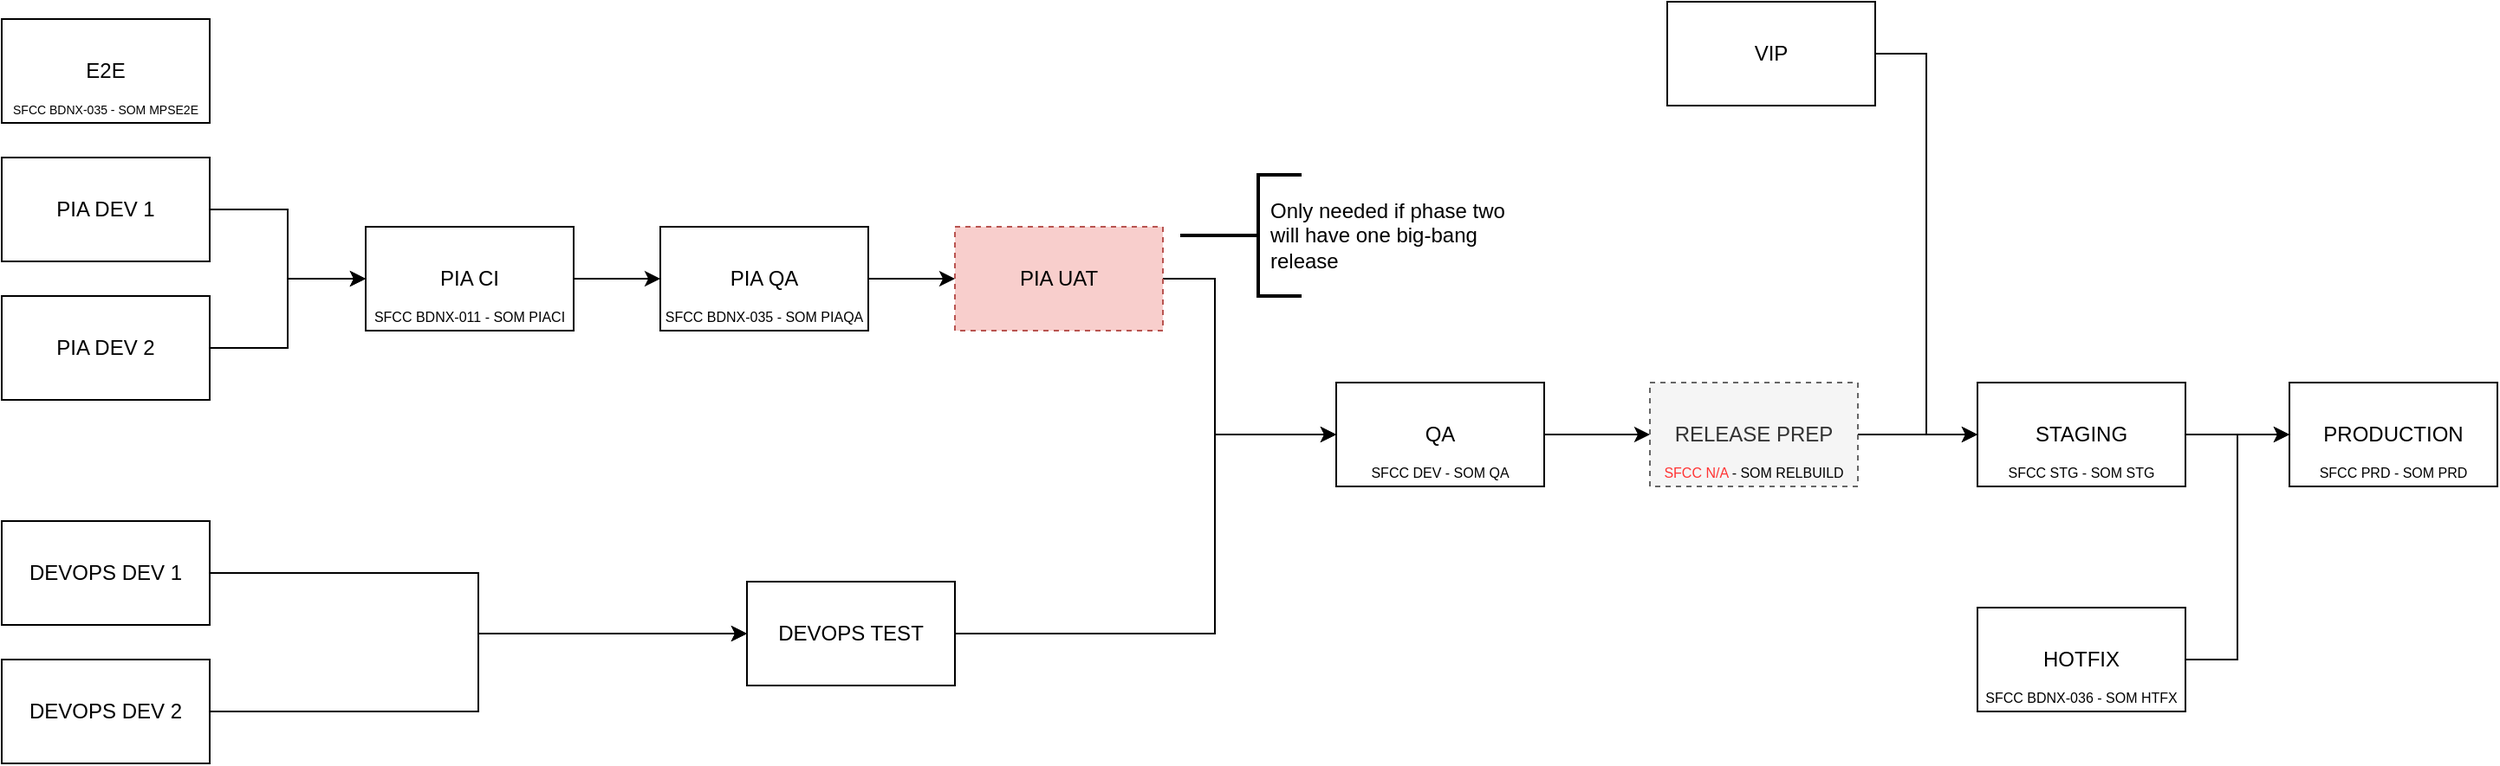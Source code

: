 <mxfile version="24.6.2" type="github">
  <diagram name="Page-1" id="FahryRSCIj2WkVm1qE2B">
    <mxGraphModel dx="395" dy="252" grid="1" gridSize="10" guides="1" tooltips="1" connect="1" arrows="1" fold="1" page="1" pageScale="1" pageWidth="827" pageHeight="1169" math="0" shadow="0">
      <root>
        <mxCell id="0" />
        <mxCell id="1" parent="0" />
        <mxCell id="NcB-SdHmQlG08W69tEKi-23" style="edgeStyle=orthogonalEdgeStyle;rounded=0;orthogonalLoop=1;jettySize=auto;html=1;entryX=0;entryY=0.5;entryDx=0;entryDy=0;" edge="1" parent="1" source="NcB-SdHmQlG08W69tEKi-12" target="NcB-SdHmQlG08W69tEKi-18">
          <mxGeometry relative="1" as="geometry" />
        </mxCell>
        <mxCell id="NcB-SdHmQlG08W69tEKi-12" value="PIA DEV 1" style="rounded=0;whiteSpace=wrap;html=1;" vertex="1" parent="1">
          <mxGeometry x="220" y="280" width="120" height="60" as="geometry" />
        </mxCell>
        <mxCell id="NcB-SdHmQlG08W69tEKi-24" style="edgeStyle=orthogonalEdgeStyle;rounded=0;orthogonalLoop=1;jettySize=auto;html=1;" edge="1" parent="1" source="NcB-SdHmQlG08W69tEKi-13" target="NcB-SdHmQlG08W69tEKi-18">
          <mxGeometry relative="1" as="geometry" />
        </mxCell>
        <mxCell id="NcB-SdHmQlG08W69tEKi-13" value="PIA DEV 2" style="rounded=0;whiteSpace=wrap;html=1;" vertex="1" parent="1">
          <mxGeometry x="220" y="360" width="120" height="60" as="geometry" />
        </mxCell>
        <mxCell id="NcB-SdHmQlG08W69tEKi-30" style="edgeStyle=orthogonalEdgeStyle;rounded=0;orthogonalLoop=1;jettySize=auto;html=1;entryX=0;entryY=0.5;entryDx=0;entryDy=0;" edge="1" parent="1" source="NcB-SdHmQlG08W69tEKi-16" target="NcB-SdHmQlG08W69tEKi-29">
          <mxGeometry relative="1" as="geometry" />
        </mxCell>
        <mxCell id="NcB-SdHmQlG08W69tEKi-16" value="DEVOPS DEV 1" style="rounded=0;whiteSpace=wrap;html=1;" vertex="1" parent="1">
          <mxGeometry x="220" y="490" width="120" height="60" as="geometry" />
        </mxCell>
        <mxCell id="NcB-SdHmQlG08W69tEKi-31" style="edgeStyle=orthogonalEdgeStyle;rounded=0;orthogonalLoop=1;jettySize=auto;html=1;" edge="1" parent="1" source="NcB-SdHmQlG08W69tEKi-17" target="NcB-SdHmQlG08W69tEKi-29">
          <mxGeometry relative="1" as="geometry" />
        </mxCell>
        <mxCell id="NcB-SdHmQlG08W69tEKi-17" value="DEVOPS DEV 2" style="rounded=0;whiteSpace=wrap;html=1;" vertex="1" parent="1">
          <mxGeometry x="220" y="570" width="120" height="60" as="geometry" />
        </mxCell>
        <mxCell id="NcB-SdHmQlG08W69tEKi-25" style="edgeStyle=orthogonalEdgeStyle;rounded=0;orthogonalLoop=1;jettySize=auto;html=1;entryX=0;entryY=0.5;entryDx=0;entryDy=0;" edge="1" parent="1" source="NcB-SdHmQlG08W69tEKi-18" target="NcB-SdHmQlG08W69tEKi-19">
          <mxGeometry relative="1" as="geometry" />
        </mxCell>
        <mxCell id="NcB-SdHmQlG08W69tEKi-18" value="PIA CI" style="rounded=0;whiteSpace=wrap;html=1;" vertex="1" parent="1">
          <mxGeometry x="430" y="320" width="120" height="60" as="geometry" />
        </mxCell>
        <mxCell id="NcB-SdHmQlG08W69tEKi-38" style="edgeStyle=orthogonalEdgeStyle;rounded=0;orthogonalLoop=1;jettySize=auto;html=1;entryX=0;entryY=0.5;entryDx=0;entryDy=0;" edge="1" parent="1" source="NcB-SdHmQlG08W69tEKi-19" target="NcB-SdHmQlG08W69tEKi-37">
          <mxGeometry relative="1" as="geometry" />
        </mxCell>
        <mxCell id="NcB-SdHmQlG08W69tEKi-19" value="PIA QA" style="rounded=0;whiteSpace=wrap;html=1;" vertex="1" parent="1">
          <mxGeometry x="600" y="320" width="120" height="60" as="geometry" />
        </mxCell>
        <mxCell id="NcB-SdHmQlG08W69tEKi-61" style="edgeStyle=orthogonalEdgeStyle;rounded=0;orthogonalLoop=1;jettySize=auto;html=1;entryX=0;entryY=0.5;entryDx=0;entryDy=0;" edge="1" parent="1" source="NcB-SdHmQlG08W69tEKi-20" target="NcB-SdHmQlG08W69tEKi-22">
          <mxGeometry relative="1" as="geometry" />
        </mxCell>
        <mxCell id="NcB-SdHmQlG08W69tEKi-20" value="QA" style="rounded=0;whiteSpace=wrap;html=1;" vertex="1" parent="1">
          <mxGeometry x="990" y="410" width="120" height="60" as="geometry" />
        </mxCell>
        <mxCell id="NcB-SdHmQlG08W69tEKi-58" style="edgeStyle=orthogonalEdgeStyle;rounded=0;orthogonalLoop=1;jettySize=auto;html=1;entryX=0;entryY=0.5;entryDx=0;entryDy=0;" edge="1" parent="1" source="NcB-SdHmQlG08W69tEKi-22" target="NcB-SdHmQlG08W69tEKi-56">
          <mxGeometry relative="1" as="geometry" />
        </mxCell>
        <mxCell id="NcB-SdHmQlG08W69tEKi-22" value="RELEASE PREP" style="rounded=0;whiteSpace=wrap;html=1;fillColor=#f5f5f5;fontColor=#333333;strokeColor=#666666;dashed=1;" vertex="1" parent="1">
          <mxGeometry x="1171" y="410" width="120" height="60" as="geometry" />
        </mxCell>
        <mxCell id="NcB-SdHmQlG08W69tEKi-32" style="edgeStyle=orthogonalEdgeStyle;rounded=0;orthogonalLoop=1;jettySize=auto;html=1;entryX=0;entryY=0.5;entryDx=0;entryDy=0;" edge="1" parent="1" source="NcB-SdHmQlG08W69tEKi-29" target="NcB-SdHmQlG08W69tEKi-20">
          <mxGeometry relative="1" as="geometry">
            <Array as="points">
              <mxPoint x="920" y="555" />
              <mxPoint x="920" y="440" />
            </Array>
          </mxGeometry>
        </mxCell>
        <mxCell id="NcB-SdHmQlG08W69tEKi-29" value="DEVOPS TEST" style="rounded=0;whiteSpace=wrap;html=1;" vertex="1" parent="1">
          <mxGeometry x="650" y="525" width="120" height="60" as="geometry" />
        </mxCell>
        <mxCell id="NcB-SdHmQlG08W69tEKi-33" value="PRODUCTION" style="rounded=0;whiteSpace=wrap;html=1;" vertex="1" parent="1">
          <mxGeometry x="1540" y="410" width="120" height="60" as="geometry" />
        </mxCell>
        <mxCell id="NcB-SdHmQlG08W69tEKi-60" style="edgeStyle=orthogonalEdgeStyle;rounded=0;orthogonalLoop=1;jettySize=auto;html=1;entryX=0;entryY=0.5;entryDx=0;entryDy=0;" edge="1" parent="1" source="NcB-SdHmQlG08W69tEKi-35" target="NcB-SdHmQlG08W69tEKi-56">
          <mxGeometry relative="1" as="geometry" />
        </mxCell>
        <mxCell id="NcB-SdHmQlG08W69tEKi-35" value="VIP" style="rounded=0;whiteSpace=wrap;html=1;" vertex="1" parent="1">
          <mxGeometry x="1181" y="190" width="120" height="60" as="geometry" />
        </mxCell>
        <mxCell id="NcB-SdHmQlG08W69tEKi-39" style="edgeStyle=orthogonalEdgeStyle;rounded=0;orthogonalLoop=1;jettySize=auto;html=1;entryX=0;entryY=0.5;entryDx=0;entryDy=0;" edge="1" parent="1" source="NcB-SdHmQlG08W69tEKi-37" target="NcB-SdHmQlG08W69tEKi-20">
          <mxGeometry relative="1" as="geometry">
            <Array as="points">
              <mxPoint x="920" y="350" />
              <mxPoint x="920" y="440" />
            </Array>
          </mxGeometry>
        </mxCell>
        <mxCell id="NcB-SdHmQlG08W69tEKi-37" value="PIA UAT" style="rounded=0;whiteSpace=wrap;html=1;fillColor=#f8cecc;strokeColor=#b85450;dashed=1;" vertex="1" parent="1">
          <mxGeometry x="770" y="320" width="120" height="60" as="geometry" />
        </mxCell>
        <mxCell id="NcB-SdHmQlG08W69tEKi-41" value="SFCC BDNX-011 - SOM PIACI" style="text;html=1;align=center;verticalAlign=bottom;whiteSpace=wrap;rounded=0;fontSize=8;" vertex="1" parent="1">
          <mxGeometry x="430" y="360" width="120" height="20" as="geometry" />
        </mxCell>
        <mxCell id="NcB-SdHmQlG08W69tEKi-42" value="SFCC BDNX-035 - SOM PIAQA" style="text;html=1;align=center;verticalAlign=bottom;whiteSpace=wrap;rounded=0;fontSize=8;" vertex="1" parent="1">
          <mxGeometry x="600" y="360" width="120" height="20" as="geometry" />
        </mxCell>
        <mxCell id="NcB-SdHmQlG08W69tEKi-43" value="SFCC DEV - SOM QA" style="text;html=1;align=center;verticalAlign=bottom;whiteSpace=wrap;rounded=0;fontSize=8;" vertex="1" parent="1">
          <mxGeometry x="990" y="450" width="120" height="20" as="geometry" />
        </mxCell>
        <mxCell id="NcB-SdHmQlG08W69tEKi-45" value="SFCC PRD - SOM PRD" style="text;html=1;align=center;verticalAlign=bottom;whiteSpace=wrap;rounded=0;fontSize=8;" vertex="1" parent="1">
          <mxGeometry x="1540" y="450" width="120" height="20" as="geometry" />
        </mxCell>
        <mxCell id="NcB-SdHmQlG08W69tEKi-46" value="&lt;font color=&quot;#ff3333&quot;&gt;SFCC N/A&lt;/font&gt; - SOM RELBUILD" style="text;html=1;align=center;verticalAlign=bottom;whiteSpace=wrap;rounded=0;fontSize=8;" vertex="1" parent="1">
          <mxGeometry x="1171" y="450" width="120" height="20" as="geometry" />
        </mxCell>
        <mxCell id="NcB-SdHmQlG08W69tEKi-49" style="edgeStyle=orthogonalEdgeStyle;rounded=0;orthogonalLoop=1;jettySize=auto;html=1;entryX=0;entryY=0.5;entryDx=0;entryDy=0;" edge="1" parent="1" source="NcB-SdHmQlG08W69tEKi-48" target="NcB-SdHmQlG08W69tEKi-33">
          <mxGeometry relative="1" as="geometry" />
        </mxCell>
        <mxCell id="NcB-SdHmQlG08W69tEKi-48" value="HOTFIX" style="rounded=0;whiteSpace=wrap;html=1;" vertex="1" parent="1">
          <mxGeometry x="1360" y="540" width="120" height="60" as="geometry" />
        </mxCell>
        <mxCell id="NcB-SdHmQlG08W69tEKi-50" value="SFCC BDNX-036 - SOM HTFX" style="text;html=1;align=center;verticalAlign=bottom;whiteSpace=wrap;rounded=0;fontSize=8;" vertex="1" parent="1">
          <mxGeometry x="1360" y="580" width="120" height="20" as="geometry" />
        </mxCell>
        <mxCell id="NcB-SdHmQlG08W69tEKi-55" style="edgeStyle=orthogonalEdgeStyle;rounded=0;orthogonalLoop=1;jettySize=auto;html=1;strokeWidth=2;endArrow=none;endFill=0;" edge="1" parent="1" source="NcB-SdHmQlG08W69tEKi-51">
          <mxGeometry relative="1" as="geometry">
            <mxPoint x="900" y="325" as="targetPoint" />
          </mxGeometry>
        </mxCell>
        <mxCell id="NcB-SdHmQlG08W69tEKi-51" value="" style="strokeWidth=2;html=1;shape=mxgraph.flowchart.annotation_2;align=left;labelPosition=right;pointerEvents=1;rotation=0;" vertex="1" parent="1">
          <mxGeometry x="920" y="290" width="50" height="70" as="geometry" />
        </mxCell>
        <mxCell id="NcB-SdHmQlG08W69tEKi-52" value="Only needed if phase two&lt;div&gt;will have one big-bang release&lt;/div&gt;" style="text;html=1;align=left;verticalAlign=middle;whiteSpace=wrap;rounded=0;" vertex="1" parent="1">
          <mxGeometry x="950" y="310" width="150" height="30" as="geometry" />
        </mxCell>
        <mxCell id="NcB-SdHmQlG08W69tEKi-59" style="edgeStyle=orthogonalEdgeStyle;rounded=0;orthogonalLoop=1;jettySize=auto;html=1;entryX=0;entryY=0.5;entryDx=0;entryDy=0;" edge="1" parent="1" source="NcB-SdHmQlG08W69tEKi-56" target="NcB-SdHmQlG08W69tEKi-33">
          <mxGeometry relative="1" as="geometry" />
        </mxCell>
        <mxCell id="NcB-SdHmQlG08W69tEKi-56" value="STAGING" style="rounded=0;whiteSpace=wrap;html=1;" vertex="1" parent="1">
          <mxGeometry x="1360" y="410" width="120" height="60" as="geometry" />
        </mxCell>
        <mxCell id="NcB-SdHmQlG08W69tEKi-57" value="SFCC STG - SOM STG" style="text;html=1;align=center;verticalAlign=bottom;whiteSpace=wrap;rounded=0;fontSize=8;" vertex="1" parent="1">
          <mxGeometry x="1360" y="450" width="120" height="20" as="geometry" />
        </mxCell>
        <mxCell id="NcB-SdHmQlG08W69tEKi-62" value="E2E" style="rounded=0;whiteSpace=wrap;html=1;" vertex="1" parent="1">
          <mxGeometry x="220" y="200" width="120" height="60" as="geometry" />
        </mxCell>
        <mxCell id="NcB-SdHmQlG08W69tEKi-63" value="&lt;font style=&quot;font-size: 7px;&quot;&gt;SFCC BDNX-035 - SOM MPSE2E&lt;/font&gt;" style="text;html=1;align=center;verticalAlign=bottom;whiteSpace=wrap;rounded=0;fontSize=8;" vertex="1" parent="1">
          <mxGeometry x="220" y="240" width="120" height="20" as="geometry" />
        </mxCell>
      </root>
    </mxGraphModel>
  </diagram>
</mxfile>
